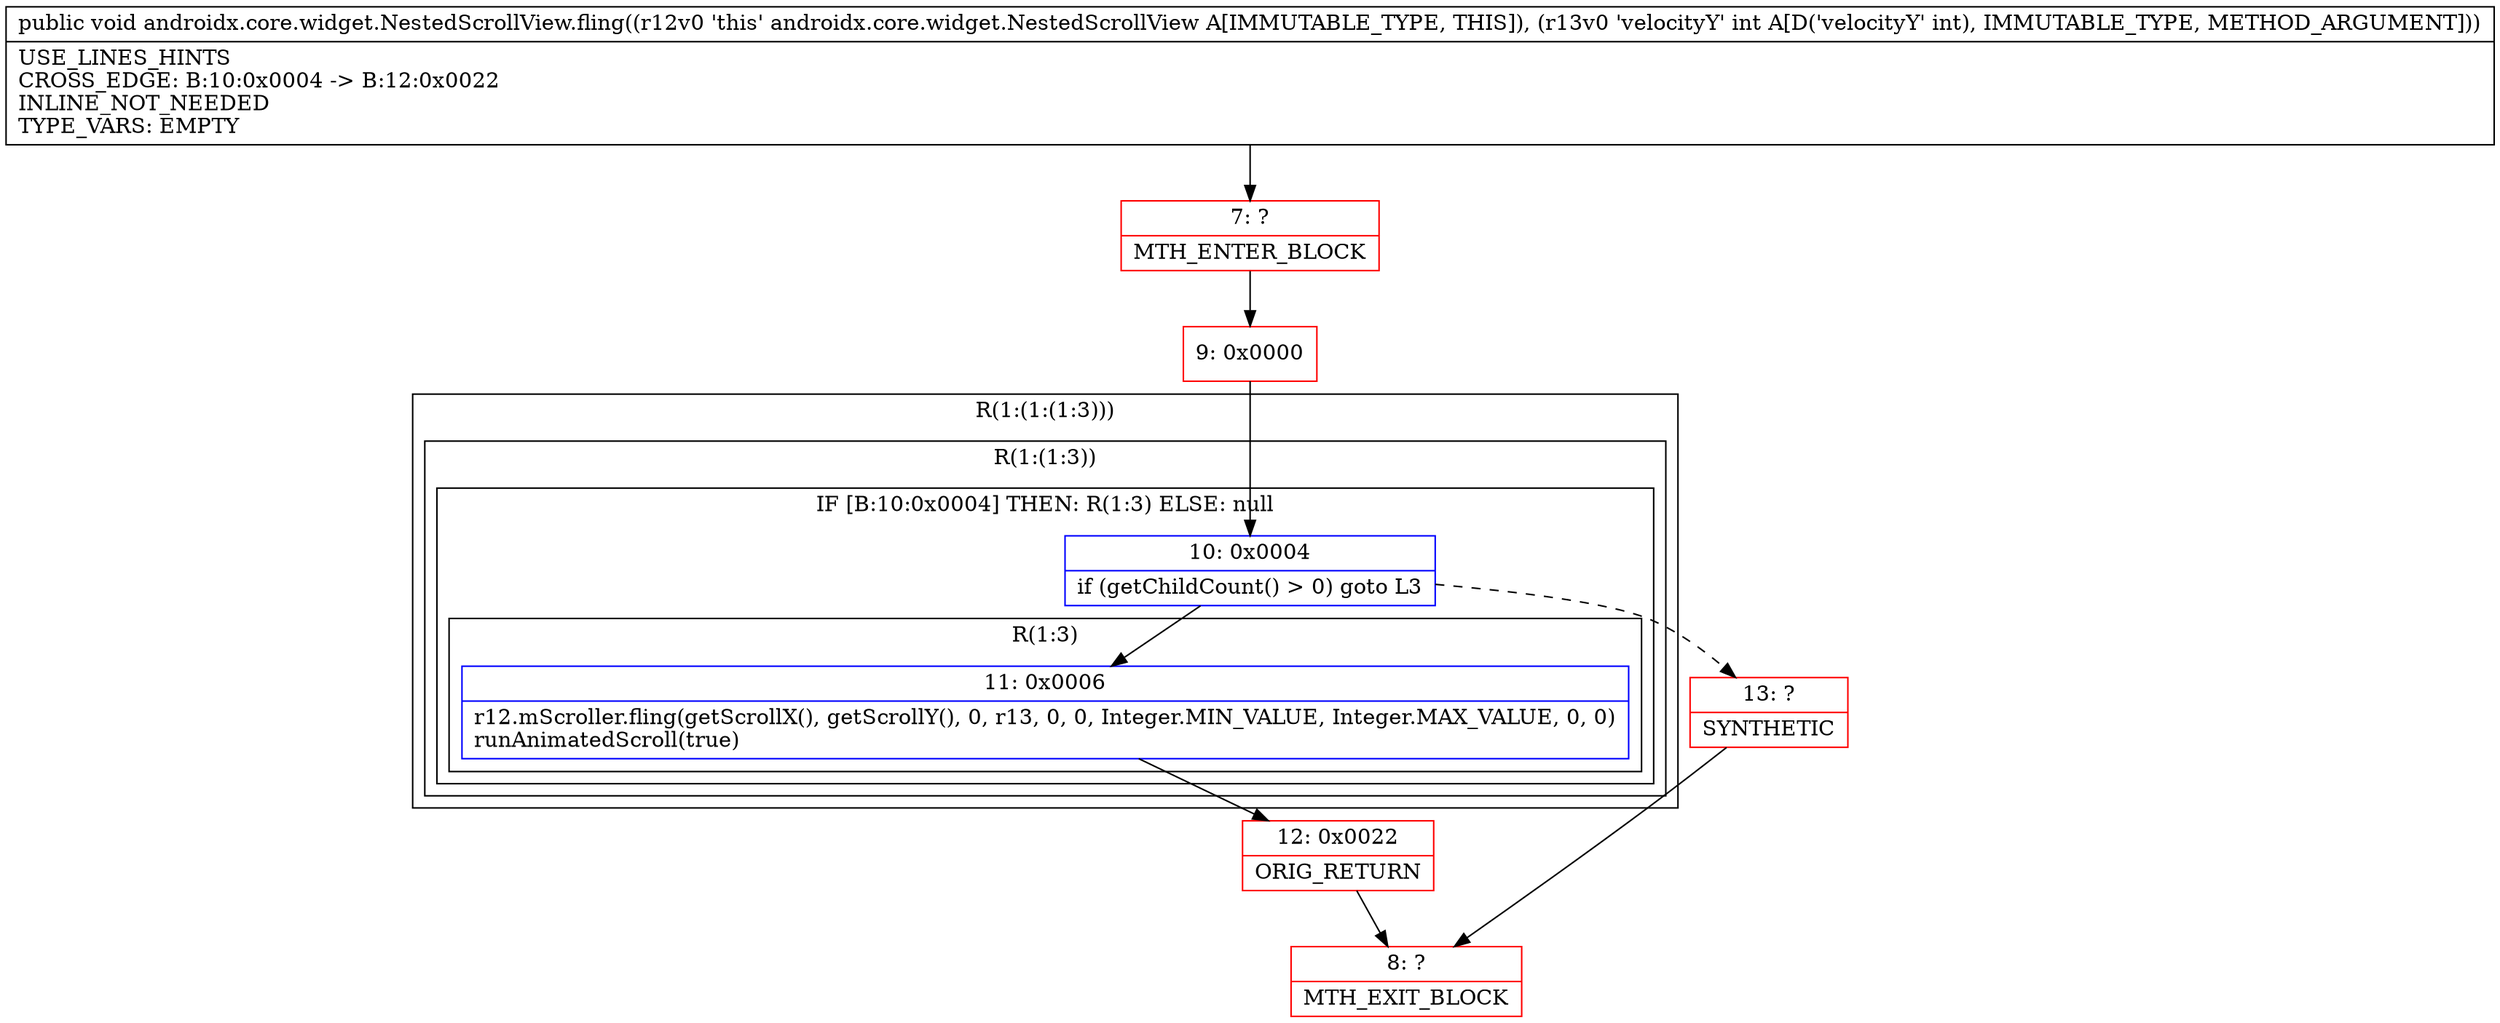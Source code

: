 digraph "CFG forandroidx.core.widget.NestedScrollView.fling(I)V" {
subgraph cluster_Region_15445490 {
label = "R(1:(1:(1:3)))";
node [shape=record,color=blue];
subgraph cluster_Region_1266106719 {
label = "R(1:(1:3))";
node [shape=record,color=blue];
subgraph cluster_IfRegion_28408387 {
label = "IF [B:10:0x0004] THEN: R(1:3) ELSE: null";
node [shape=record,color=blue];
Node_10 [shape=record,label="{10\:\ 0x0004|if (getChildCount() \> 0) goto L3\l}"];
subgraph cluster_Region_1408127165 {
label = "R(1:3)";
node [shape=record,color=blue];
Node_11 [shape=record,label="{11\:\ 0x0006|r12.mScroller.fling(getScrollX(), getScrollY(), 0, r13, 0, 0, Integer.MIN_VALUE, Integer.MAX_VALUE, 0, 0)\lrunAnimatedScroll(true)\l}"];
}
}
}
}
Node_7 [shape=record,color=red,label="{7\:\ ?|MTH_ENTER_BLOCK\l}"];
Node_9 [shape=record,color=red,label="{9\:\ 0x0000}"];
Node_12 [shape=record,color=red,label="{12\:\ 0x0022|ORIG_RETURN\l}"];
Node_8 [shape=record,color=red,label="{8\:\ ?|MTH_EXIT_BLOCK\l}"];
Node_13 [shape=record,color=red,label="{13\:\ ?|SYNTHETIC\l}"];
MethodNode[shape=record,label="{public void androidx.core.widget.NestedScrollView.fling((r12v0 'this' androidx.core.widget.NestedScrollView A[IMMUTABLE_TYPE, THIS]), (r13v0 'velocityY' int A[D('velocityY' int), IMMUTABLE_TYPE, METHOD_ARGUMENT]))  | USE_LINES_HINTS\lCROSS_EDGE: B:10:0x0004 \-\> B:12:0x0022\lINLINE_NOT_NEEDED\lTYPE_VARS: EMPTY\l}"];
MethodNode -> Node_7;Node_10 -> Node_11;
Node_10 -> Node_13[style=dashed];
Node_11 -> Node_12;
Node_7 -> Node_9;
Node_9 -> Node_10;
Node_12 -> Node_8;
Node_13 -> Node_8;
}

